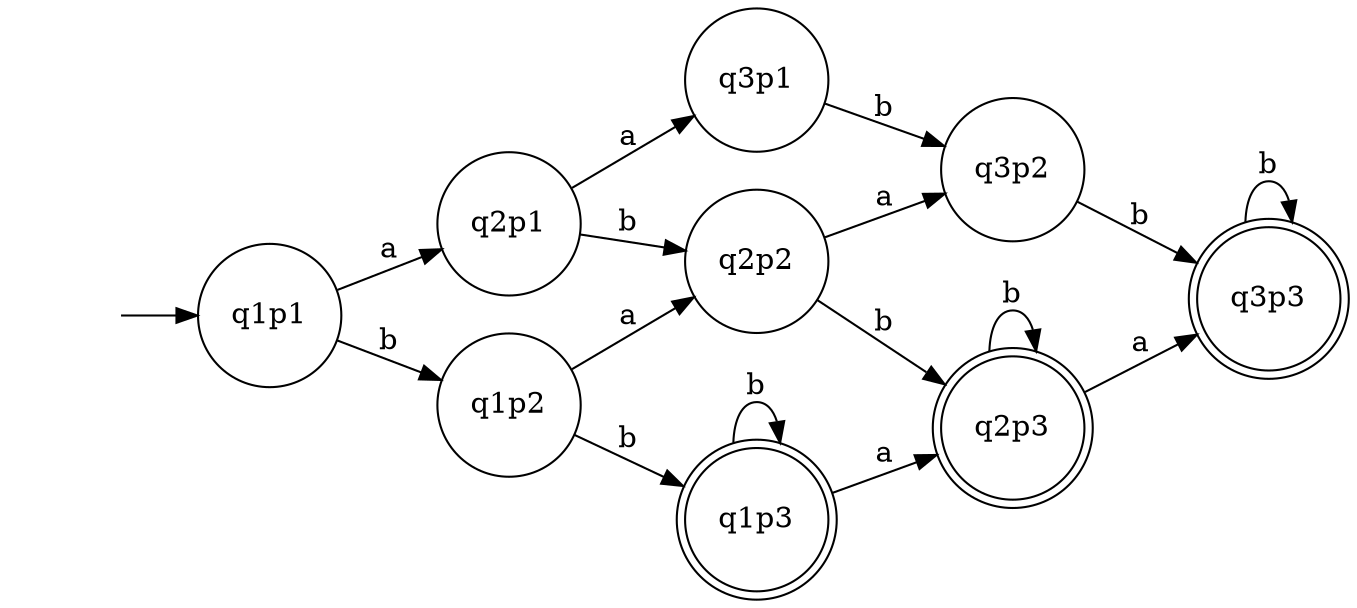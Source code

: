 digraph G {
  rankdir = LR;
  node [shape = doublecircle]; q1p3, q2p3, q3p3;
  node [shape = circle];

  q1p1 -> q2p1 [label = "a"];
  q1p1 -> q1p2 [label = "b"];
  q1p2 -> q2p2 [label = "a"];
  q1p2 -> q1p3 [label = "b"];
  q1p3 -> q2p3 [label = "a"];
  q1p3 -> q1p3 [label = "b"];
  q2p1 -> q3p1 [label = "a"];
  q2p1 -> q2p2 [label = "b"];
  q2p2 -> q3p2 [label = "a"];
  q2p2 -> q2p3 [label = "b"];
  q2p3 -> q3p3 [label = "a"];
  q2p3 -> q2p3 [label = "b"];

  q3p1 -> q3p2 [label = "b"];
  q3p2 -> q3p3 [label = "b"];
  q3p3 -> q3p3 [label = "b"];

  node [shape = none, label=""]; 0;
  0 -> q1p1

}


